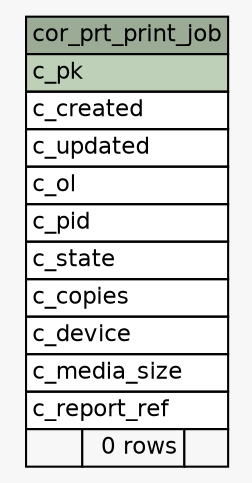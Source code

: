 // dot 7.1.0 on Mac OS X 14.1.1
// SchemaSpy rev Unknown
digraph "cor_prt_print_job" {
  graph [
    rankdir="RL"
    bgcolor="#f7f7f7"
    nodesep="0.18"
    ranksep="0.46"
    fontname="Helvetica"
    fontsize="11"
  ];
  node [
    fontname="Helvetica"
    fontsize="11"
    shape="plaintext"
  ];
  edge [
    arrowsize="0.8"
  ];
  "cor_prt_print_job" [
    label=<
    <TABLE BORDER="0" CELLBORDER="1" CELLSPACING="0" BGCOLOR="#ffffff">
      <TR><TD COLSPAN="3" BGCOLOR="#9bab96" ALIGN="CENTER">cor_prt_print_job</TD></TR>
      <TR><TD PORT="c_pk" COLSPAN="3" BGCOLOR="#bed1b8" ALIGN="LEFT">c_pk</TD></TR>
      <TR><TD PORT="c_created" COLSPAN="3" ALIGN="LEFT">c_created</TD></TR>
      <TR><TD PORT="c_updated" COLSPAN="3" ALIGN="LEFT">c_updated</TD></TR>
      <TR><TD PORT="c_ol" COLSPAN="3" ALIGN="LEFT">c_ol</TD></TR>
      <TR><TD PORT="c_pid" COLSPAN="3" ALIGN="LEFT">c_pid</TD></TR>
      <TR><TD PORT="c_state" COLSPAN="3" ALIGN="LEFT">c_state</TD></TR>
      <TR><TD PORT="c_copies" COLSPAN="3" ALIGN="LEFT">c_copies</TD></TR>
      <TR><TD PORT="c_device" COLSPAN="3" ALIGN="LEFT">c_device</TD></TR>
      <TR><TD PORT="c_media_size" COLSPAN="3" ALIGN="LEFT">c_media_size</TD></TR>
      <TR><TD PORT="c_report_ref" COLSPAN="3" ALIGN="LEFT">c_report_ref</TD></TR>
      <TR><TD ALIGN="LEFT" BGCOLOR="#f7f7f7">  </TD><TD ALIGN="RIGHT" BGCOLOR="#f7f7f7">0 rows</TD><TD ALIGN="RIGHT" BGCOLOR="#f7f7f7">  </TD></TR>
    </TABLE>>
    URL="tables/cor_prt_print_job.html"
    tooltip="cor_prt_print_job"
  ];
}
